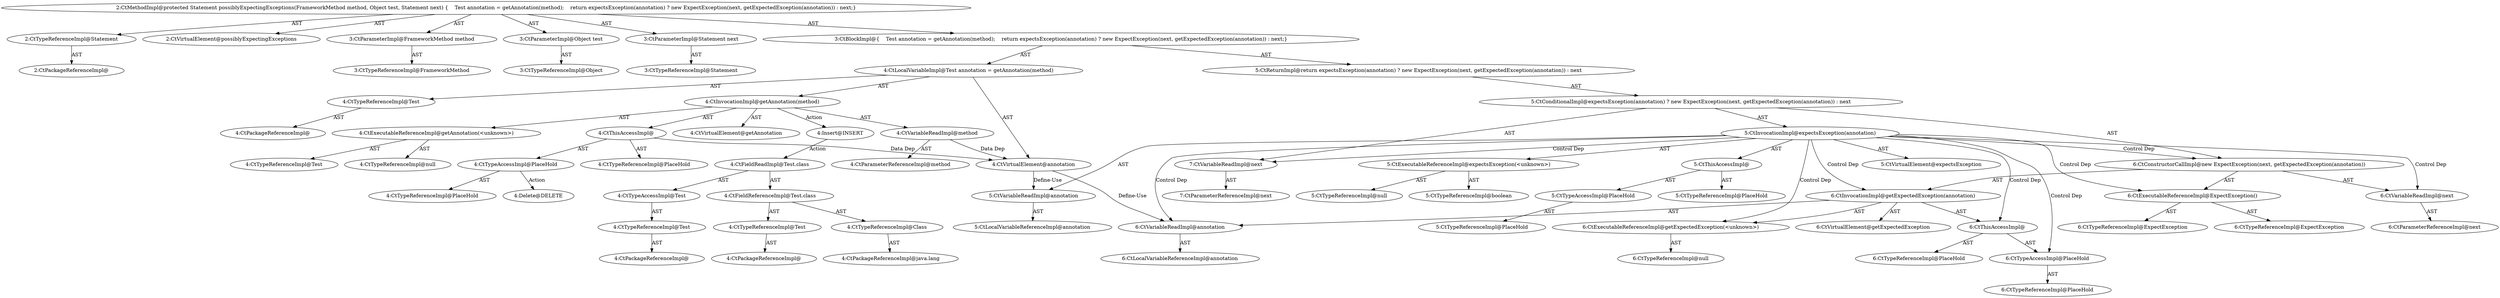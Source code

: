 digraph "possiblyExpectingExceptions#?,FrameworkMethod,Object,Statement" {
0 [label="2:CtTypeReferenceImpl@Statement" shape=ellipse]
1 [label="2:CtPackageReferenceImpl@" shape=ellipse]
2 [label="2:CtVirtualElement@possiblyExpectingExceptions" shape=ellipse]
3 [label="3:CtParameterImpl@FrameworkMethod method" shape=ellipse]
4 [label="3:CtTypeReferenceImpl@FrameworkMethod" shape=ellipse]
5 [label="3:CtParameterImpl@Object test" shape=ellipse]
6 [label="3:CtTypeReferenceImpl@Object" shape=ellipse]
7 [label="3:CtParameterImpl@Statement next" shape=ellipse]
8 [label="3:CtTypeReferenceImpl@Statement" shape=ellipse]
9 [label="4:CtTypeReferenceImpl@Test" shape=ellipse]
10 [label="4:CtPackageReferenceImpl@" shape=ellipse]
11 [label="4:CtExecutableReferenceImpl@getAnnotation(<unknown>)" shape=ellipse]
12 [label="4:CtTypeReferenceImpl@Test" shape=ellipse]
13 [label="4:CtTypeReferenceImpl@null" shape=ellipse]
14 [label="4:CtVirtualElement@getAnnotation" shape=ellipse]
15 [label="4:CtTypeAccessImpl@PlaceHold" shape=ellipse]
16 [label="4:CtTypeReferenceImpl@PlaceHold" shape=ellipse]
17 [label="4:CtThisAccessImpl@" shape=ellipse]
18 [label="4:CtTypeReferenceImpl@PlaceHold" shape=ellipse]
19 [label="4:CtVariableReadImpl@method" shape=ellipse]
20 [label="4:CtParameterReferenceImpl@method" shape=ellipse]
21 [label="4:CtInvocationImpl@getAnnotation(method)" shape=ellipse]
22 [label="4:CtVirtualElement@annotation" shape=ellipse]
23 [label="4:CtLocalVariableImpl@Test annotation = getAnnotation(method)" shape=ellipse]
24 [label="5:CtExecutableReferenceImpl@expectsException(<unknown>)" shape=ellipse]
25 [label="5:CtTypeReferenceImpl@boolean" shape=ellipse]
26 [label="5:CtTypeReferenceImpl@null" shape=ellipse]
27 [label="5:CtVirtualElement@expectsException" shape=ellipse]
28 [label="5:CtTypeAccessImpl@PlaceHold" shape=ellipse]
29 [label="5:CtTypeReferenceImpl@PlaceHold" shape=ellipse]
30 [label="5:CtThisAccessImpl@" shape=ellipse]
31 [label="5:CtTypeReferenceImpl@PlaceHold" shape=ellipse]
32 [label="5:CtVariableReadImpl@annotation" shape=ellipse]
33 [label="5:CtLocalVariableReferenceImpl@annotation" shape=ellipse]
34 [label="5:CtInvocationImpl@expectsException(annotation)" shape=ellipse]
35 [label="6:CtExecutableReferenceImpl@ExpectException()" shape=ellipse]
36 [label="6:CtTypeReferenceImpl@ExpectException" shape=ellipse]
37 [label="6:CtTypeReferenceImpl@ExpectException" shape=ellipse]
38 [label="6:CtVariableReadImpl@next" shape=ellipse]
39 [label="6:CtParameterReferenceImpl@next" shape=ellipse]
40 [label="6:CtExecutableReferenceImpl@getExpectedException(<unknown>)" shape=ellipse]
41 [label="6:CtTypeReferenceImpl@null" shape=ellipse]
42 [label="6:CtVirtualElement@getExpectedException" shape=ellipse]
43 [label="6:CtTypeAccessImpl@PlaceHold" shape=ellipse]
44 [label="6:CtTypeReferenceImpl@PlaceHold" shape=ellipse]
45 [label="6:CtThisAccessImpl@" shape=ellipse]
46 [label="6:CtTypeReferenceImpl@PlaceHold" shape=ellipse]
47 [label="6:CtVariableReadImpl@annotation" shape=ellipse]
48 [label="6:CtLocalVariableReferenceImpl@annotation" shape=ellipse]
49 [label="6:CtInvocationImpl@getExpectedException(annotation)" shape=ellipse]
50 [label="6:CtConstructorCallImpl@new ExpectException(next, getExpectedException(annotation))" shape=ellipse]
51 [label="7:CtVariableReadImpl@next" shape=ellipse]
52 [label="7:CtParameterReferenceImpl@next" shape=ellipse]
53 [label="5:CtConditionalImpl@expectsException(annotation) ? new ExpectException(next, getExpectedException(annotation)) : next" shape=ellipse]
54 [label="5:CtReturnImpl@return expectsException(annotation) ? new ExpectException(next, getExpectedException(annotation)) : next" shape=ellipse]
55 [label="3:CtBlockImpl@\{\
    Test annotation = getAnnotation(method);\
    return expectsException(annotation) ? new ExpectException(next, getExpectedException(annotation)) : next;\
\}" shape=ellipse]
56 [label="2:CtMethodImpl@protected Statement possiblyExpectingExceptions(FrameworkMethod method, Object test, Statement next) \{\
    Test annotation = getAnnotation(method);\
    return expectsException(annotation) ? new ExpectException(next, getExpectedException(annotation)) : next;\
\}" shape=ellipse]
57 [label="4:Delete@DELETE" shape=ellipse]
58 [label="4:Insert@INSERT" shape=ellipse]
59 [label="4:CtPackageReferenceImpl@" shape=ellipse]
60 [label="4:CtTypeReferenceImpl@Test" shape=ellipse]
61 [label="4:CtTypeAccessImpl@Test" shape=ellipse]
62 [label="4:CtPackageReferenceImpl@" shape=ellipse]
63 [label="4:CtTypeReferenceImpl@Test" shape=ellipse]
64 [label="4:CtPackageReferenceImpl@java.lang" shape=ellipse]
65 [label="4:CtTypeReferenceImpl@Class" shape=ellipse]
66 [label="4:CtFieldReferenceImpl@Test.class" shape=ellipse]
67 [label="4:CtFieldReadImpl@Test.class" shape=ellipse]
0 -> 1 [label="AST"];
3 -> 4 [label="AST"];
5 -> 6 [label="AST"];
7 -> 8 [label="AST"];
9 -> 10 [label="AST"];
11 -> 12 [label="AST"];
11 -> 13 [label="AST"];
15 -> 16 [label="AST"];
15 -> 57 [label="Action"];
17 -> 18 [label="AST"];
17 -> 15 [label="AST"];
17 -> 22 [label="Data Dep"];
19 -> 20 [label="AST"];
19 -> 22 [label="Data Dep"];
21 -> 14 [label="AST"];
21 -> 17 [label="AST"];
21 -> 11 [label="AST"];
21 -> 19 [label="AST"];
21 -> 58 [label="Action"];
22 -> 32 [label="Define-Use"];
22 -> 47 [label="Define-Use"];
23 -> 22 [label="AST"];
23 -> 9 [label="AST"];
23 -> 21 [label="AST"];
24 -> 25 [label="AST"];
24 -> 26 [label="AST"];
28 -> 29 [label="AST"];
30 -> 31 [label="AST"];
30 -> 28 [label="AST"];
32 -> 33 [label="AST"];
34 -> 27 [label="AST"];
34 -> 30 [label="AST"];
34 -> 24 [label="AST"];
34 -> 32 [label="AST"];
34 -> 50 [label="Control Dep"];
34 -> 35 [label="Control Dep"];
34 -> 38 [label="Control Dep"];
34 -> 49 [label="Control Dep"];
34 -> 40 [label="Control Dep"];
34 -> 45 [label="Control Dep"];
34 -> 43 [label="Control Dep"];
34 -> 47 [label="Control Dep"];
34 -> 51 [label="Control Dep"];
35 -> 36 [label="AST"];
35 -> 37 [label="AST"];
38 -> 39 [label="AST"];
40 -> 41 [label="AST"];
43 -> 44 [label="AST"];
45 -> 46 [label="AST"];
45 -> 43 [label="AST"];
47 -> 48 [label="AST"];
49 -> 42 [label="AST"];
49 -> 45 [label="AST"];
49 -> 40 [label="AST"];
49 -> 47 [label="AST"];
50 -> 35 [label="AST"];
50 -> 38 [label="AST"];
50 -> 49 [label="AST"];
51 -> 52 [label="AST"];
53 -> 34 [label="AST"];
53 -> 50 [label="AST"];
53 -> 51 [label="AST"];
54 -> 53 [label="AST"];
55 -> 23 [label="AST"];
55 -> 54 [label="AST"];
56 -> 2 [label="AST"];
56 -> 0 [label="AST"];
56 -> 3 [label="AST"];
56 -> 5 [label="AST"];
56 -> 7 [label="AST"];
56 -> 55 [label="AST"];
58 -> 67 [label="Action"];
60 -> 59 [label="AST"];
61 -> 60 [label="AST"];
63 -> 62 [label="AST"];
65 -> 64 [label="AST"];
66 -> 63 [label="AST"];
66 -> 65 [label="AST"];
67 -> 61 [label="AST"];
67 -> 66 [label="AST"];
}